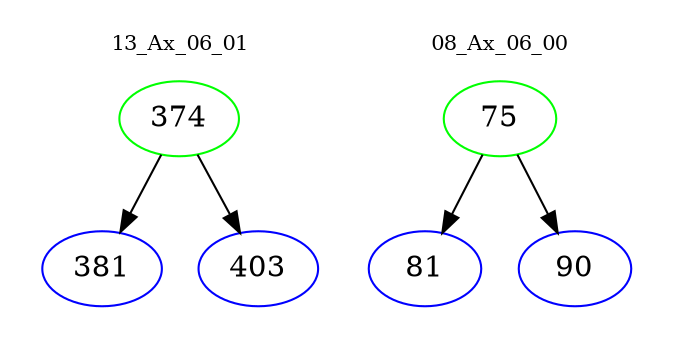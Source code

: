 digraph{
subgraph cluster_0 {
color = white
label = "13_Ax_06_01";
fontsize=10;
T0_374 [label="374", color="green"]
T0_374 -> T0_381 [color="black"]
T0_381 [label="381", color="blue"]
T0_374 -> T0_403 [color="black"]
T0_403 [label="403", color="blue"]
}
subgraph cluster_1 {
color = white
label = "08_Ax_06_00";
fontsize=10;
T1_75 [label="75", color="green"]
T1_75 -> T1_81 [color="black"]
T1_81 [label="81", color="blue"]
T1_75 -> T1_90 [color="black"]
T1_90 [label="90", color="blue"]
}
}
